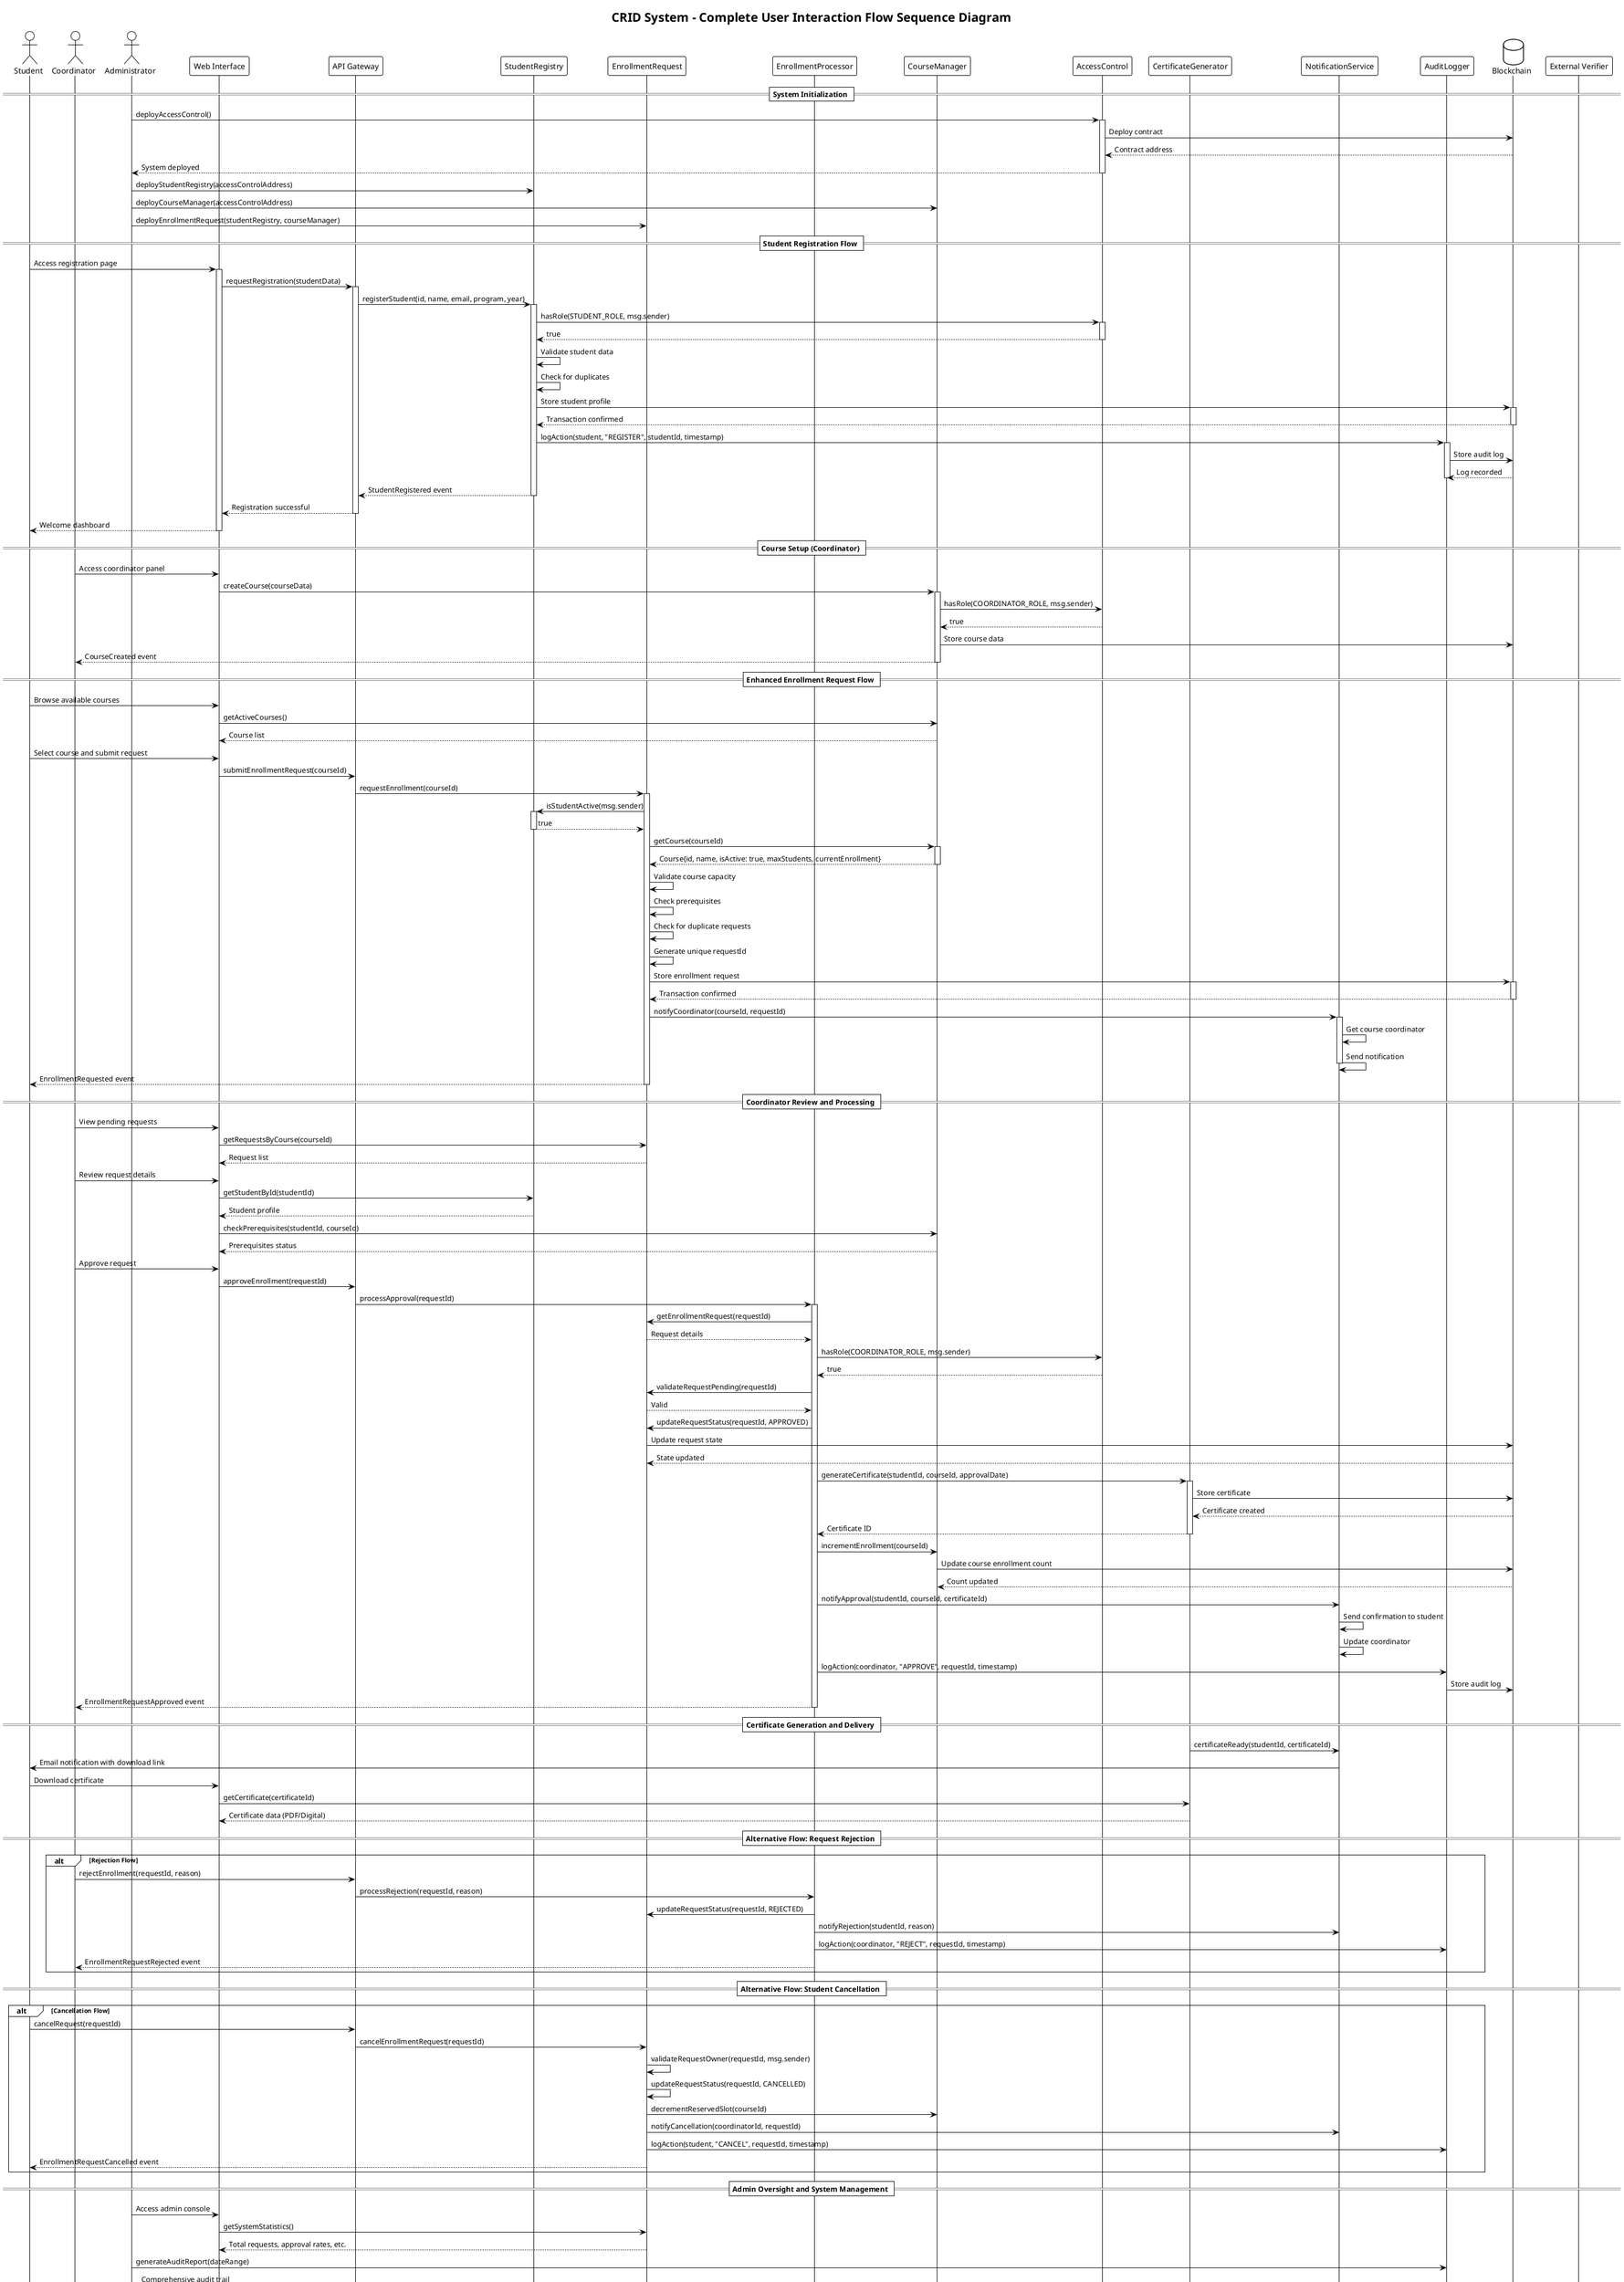 @startuml SequenceDiagram
!theme plain

title CRID System - Complete User Interaction Flow Sequence Diagram

actor Student as S
actor Coordinator as C
actor Administrator as A
participant "Web Interface" as WI
participant "API Gateway" as AG
participant "StudentRegistry" as SR
participant "EnrollmentRequest" as ER
participant "EnrollmentProcessor" as EP
participant "CourseManager" as CM
participant "AccessControl" as AC
participant "CertificateGenerator" as CG
participant "NotificationService" as NS
participant "AuditLogger" as AL
database "Blockchain" as BC

== System Initialization ==
A -> AC: deployAccessControl()
activate AC
AC -> BC: Deploy contract
BC --> AC: Contract address
AC --> A: System deployed
deactivate AC

A -> SR: deployStudentRegistry(accessControlAddress)
A -> CM: deployCourseManager(accessControlAddress)
A -> ER: deployEnrollmentRequest(studentRegistry, courseManager)

== Student Registration Flow ==
S -> WI: Access registration page
activate WI
WI -> AG: requestRegistration(studentData)
activate AG
AG -> SR: registerStudent(id, name, email, program, year)
activate SR

SR -> AC: hasRole(STUDENT_ROLE, msg.sender)
activate AC
AC --> SR: true
deactivate AC

SR -> SR: Validate student data
SR -> SR: Check for duplicates
SR -> BC: Store student profile
activate BC
BC --> SR: Transaction confirmed
deactivate BC

SR -> AL: logAction(student, "REGISTER", studentId, timestamp)
activate AL
AL -> BC: Store audit log
BC --> AL: Log recorded
deactivate AL

SR --> AG: StudentRegistered event
deactivate SR
AG --> WI: Registration successful
deactivate AG
WI --> S: Welcome dashboard
deactivate WI

== Course Setup (Coordinator) ==
C -> WI: Access coordinator panel
WI -> CM: createCourse(courseData)
activate CM
CM -> AC: hasRole(COORDINATOR_ROLE, msg.sender)
AC --> CM: true
CM -> BC: Store course data
CM --> C: CourseCreated event
deactivate CM

== Enhanced Enrollment Request Flow ==
S -> WI: Browse available courses
WI -> CM: getActiveCourses()
CM --> WI: Course list

S -> WI: Select course and submit request
WI -> AG: submitEnrollmentRequest(courseId)
AG -> ER: requestEnrollment(courseId)
activate ER

ER -> SR: isStudentActive(msg.sender)
activate SR
SR --> ER: true
deactivate SR

ER -> CM: getCourse(courseId)
activate CM
CM --> ER: Course{id, name, isActive: true, maxStudents, currentEnrollment}
deactivate CM

ER -> ER: Validate course capacity
ER -> ER: Check prerequisites
ER -> ER: Check for duplicate requests
ER -> ER: Generate unique requestId

ER -> BC: Store enrollment request
activate BC
BC --> ER: Transaction confirmed
deactivate BC

ER -> NS: notifyCoordinator(courseId, requestId)
activate NS
NS -> NS: Get course coordinator
NS -> NS: Send notification
deactivate NS

ER --> S: EnrollmentRequested event
deactivate ER

== Coordinator Review and Processing ==
C -> WI: View pending requests
WI -> ER: getRequestsByCourse(courseId)
ER --> WI: Request list

C -> WI: Review request details
WI -> SR: getStudentById(studentId)
SR --> WI: Student profile
WI -> CM: checkPrerequisites(studentId, courseId)
CM --> WI: Prerequisites status

C -> WI: Approve request
WI -> AG: approveEnrollment(requestId)
AG -> EP: processApproval(requestId)
activate EP

EP -> ER: getEnrollmentRequest(requestId)
ER --> EP: Request details

EP -> AC: hasRole(COORDINATOR_ROLE, msg.sender)
AC --> EP: true

EP -> ER: validateRequestPending(requestId)
ER --> EP: Valid

EP -> ER: updateRequestStatus(requestId, APPROVED)
ER -> BC: Update request state
BC --> ER: State updated

EP -> CG: generateCertificate(studentId, courseId, approvalDate)
activate CG
CG -> BC: Store certificate
BC --> CG: Certificate created
CG --> EP: Certificate ID
deactivate CG

EP -> CM: incrementEnrollment(courseId)
CM -> BC: Update course enrollment count
BC --> CM: Count updated

EP -> NS: notifyApproval(studentId, courseId, certificateId)
NS -> NS: Send confirmation to student
NS -> NS: Update coordinator

EP -> AL: logAction(coordinator, "APPROVE", requestId, timestamp)
AL -> BC: Store audit log

EP --> C: EnrollmentRequestApproved event
deactivate EP

== Certificate Generation and Delivery ==
CG -> NS: certificateReady(studentId, certificateId)
NS -> S: Email notification with download link
S -> WI: Download certificate
WI -> CG: getCertificate(certificateId)
CG --> WI: Certificate data (PDF/Digital)

== Alternative Flow: Request Rejection ==
alt Rejection Flow
    C -> AG: rejectEnrollment(requestId, reason)
    AG -> EP: processRejection(requestId, reason)
    EP -> ER: updateRequestStatus(requestId, REJECTED)
    EP -> NS: notifyRejection(studentId, reason)
    EP -> AL: logAction(coordinator, "REJECT", requestId, timestamp)
    EP --> C: EnrollmentRequestRejected event
end

== Alternative Flow: Student Cancellation ==
alt Cancellation Flow
    S -> AG: cancelRequest(requestId)
    AG -> ER: cancelEnrollmentRequest(requestId)
    ER -> ER: validateRequestOwner(requestId, msg.sender)
    ER -> ER: updateRequestStatus(requestId, CANCELLED)
    ER -> CM: decrementReservedSlot(courseId)
    ER -> NS: notifyCancellation(coordinatorId, requestId)
    ER -> AL: logAction(student, "CANCEL", requestId, timestamp)
    ER --> S: EnrollmentRequestCancelled event
end

== Admin Oversight and System Management ==
A -> WI: Access admin console
WI -> ER: getSystemStatistics()
ER --> WI: Total requests, approval rates, etc.

A -> AL: generateAuditReport(dateRange)
AL --> A: Comprehensive audit trail

A -> AC: pauseSystem() [Emergency]
AC -> BC: Set system to paused state
AC --> A: SystemPaused event

== External Verification ==
participant "External Verifier" as EV
EV -> WI: Verify certificate
WI -> CG: verifyCertificate(certificateId)
CG -> BC: Check certificate validity
BC --> CG: Certificate status
CG --> WI: Verification result
WI --> EV: Certificate authentic/invalid

@enduml
